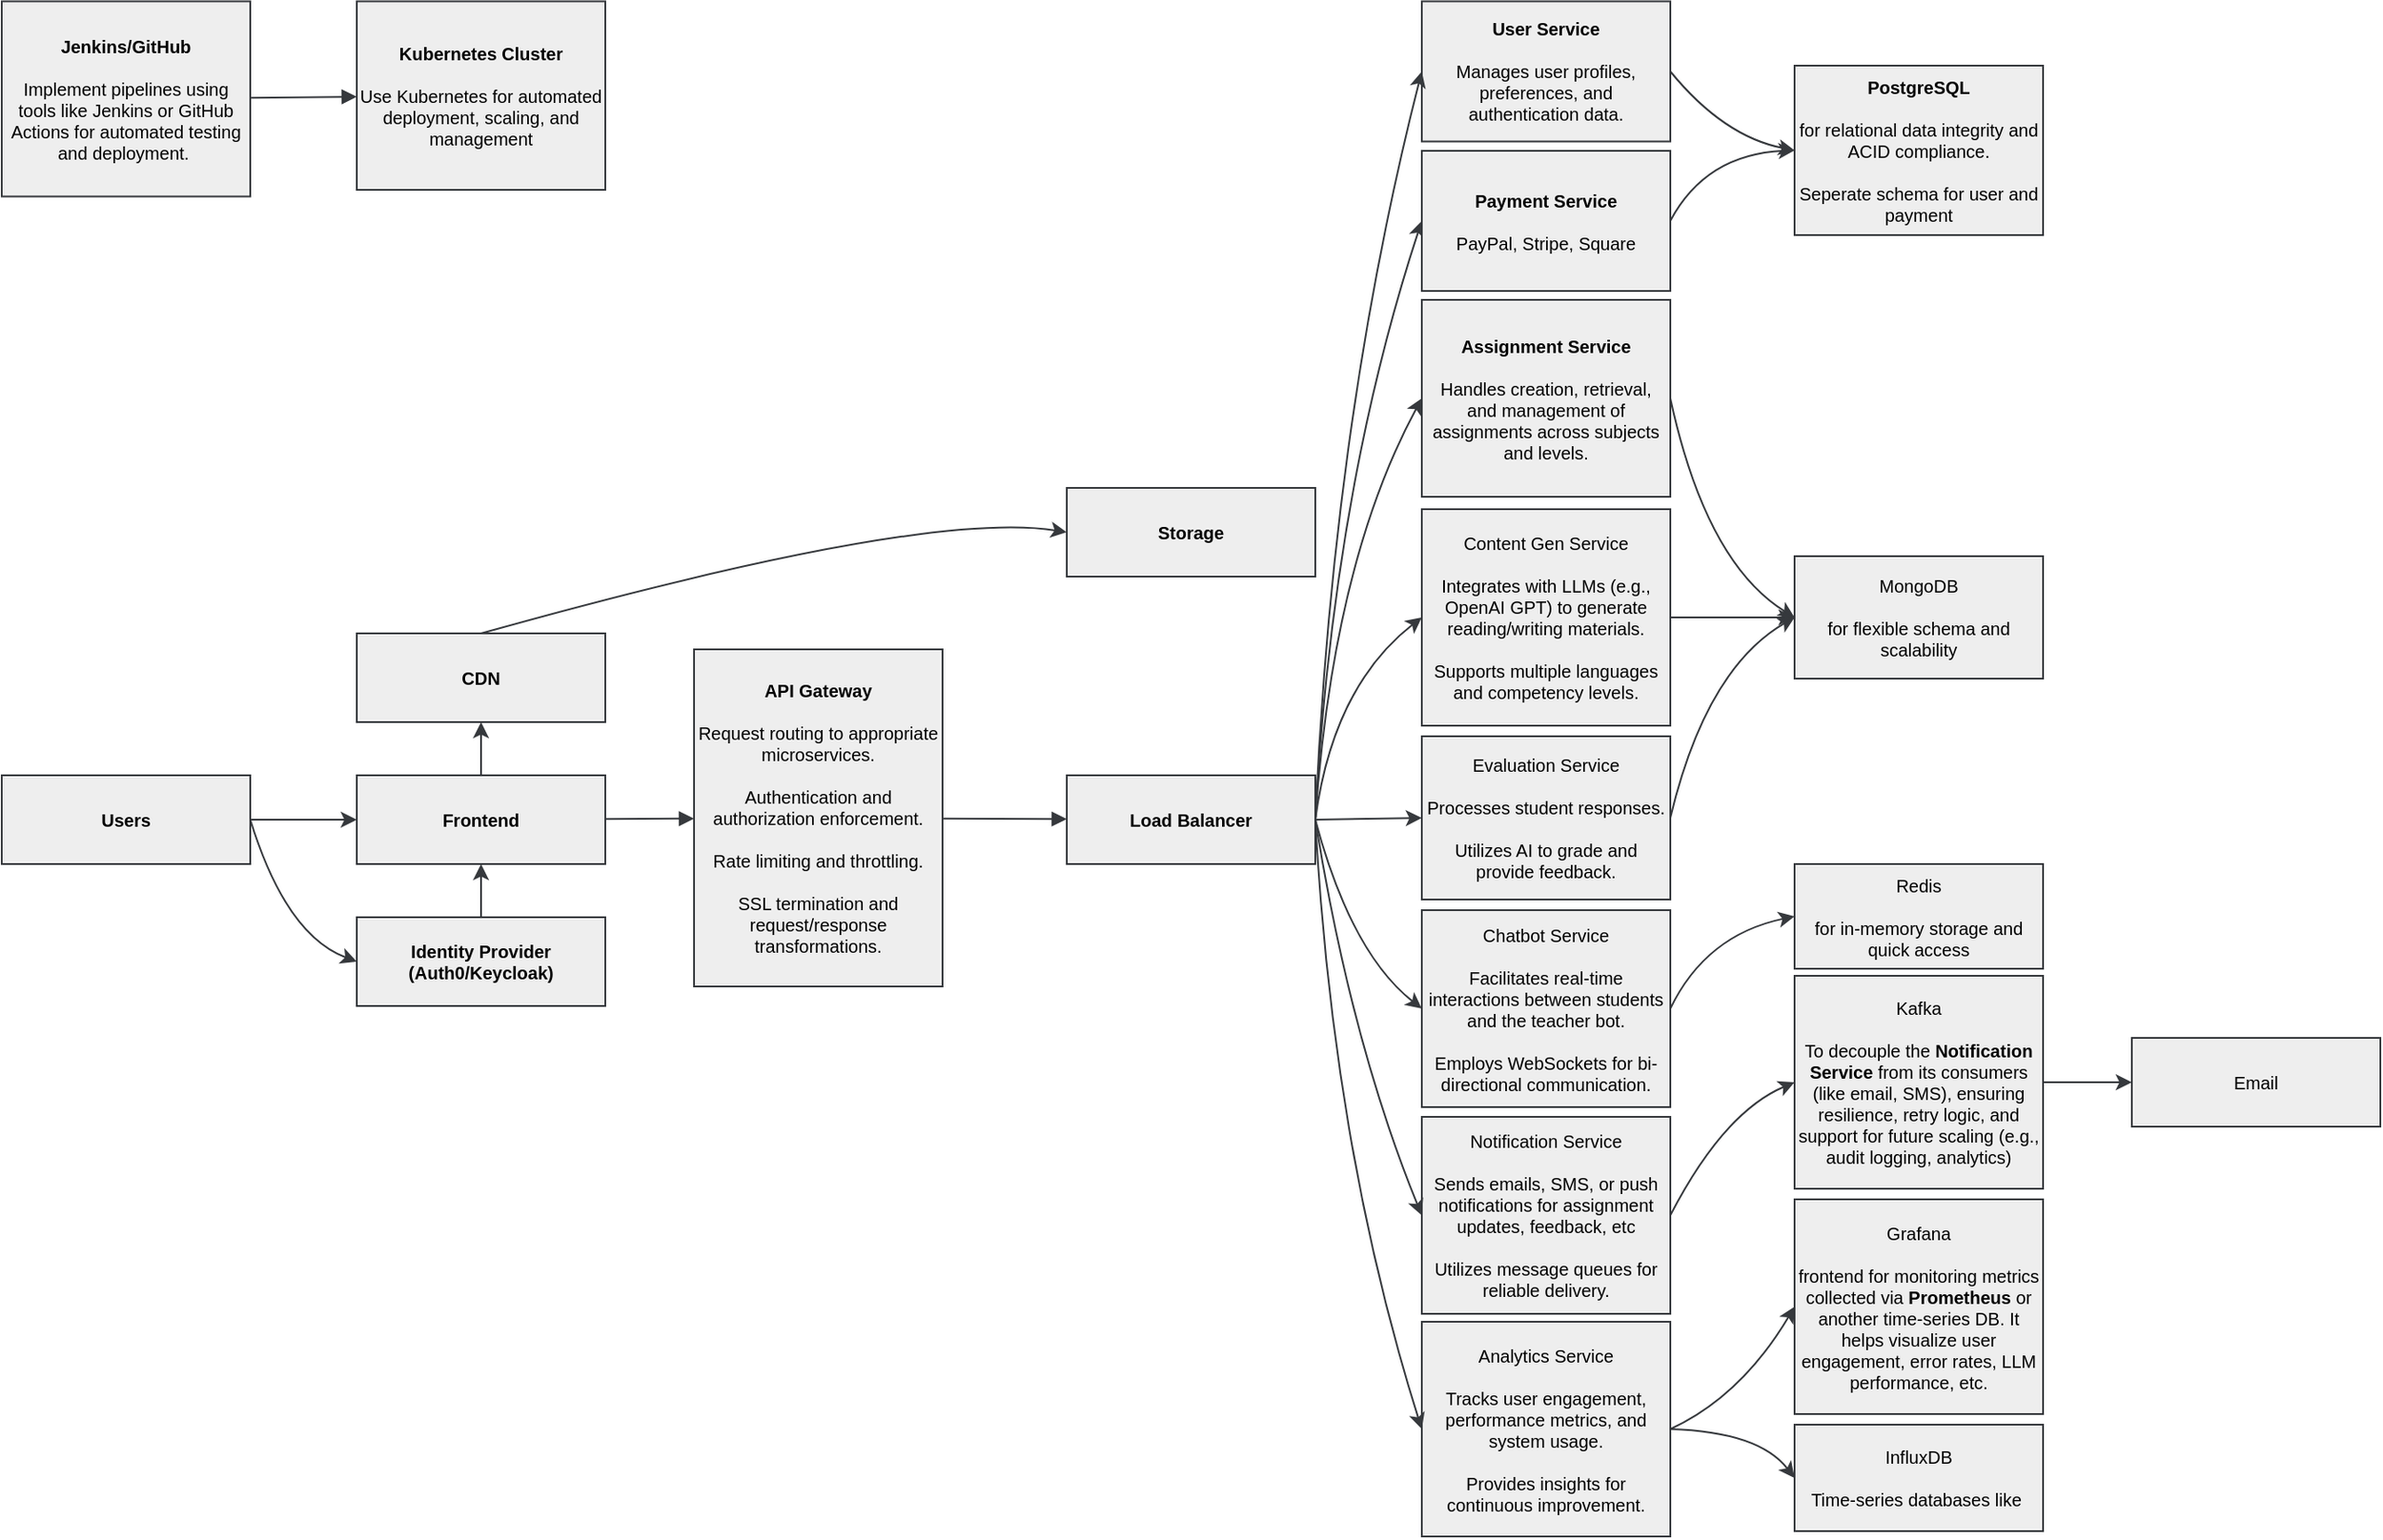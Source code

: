 <mxfile>
    <diagram name="X-University" id="0">
        <mxGraphModel dx="2230" dy="2246" grid="1" gridSize="10" guides="1" tooltips="1" connect="1" arrows="1" fold="1" page="1" pageScale="1" pageWidth="1600" pageHeight="1200" background="#ffffff" math="0" shadow="0">
            <root>
                <mxCell id="0"/>
                <mxCell id="1" parent="0"/>
                <mxCell id="124" style="edgeStyle=none;html=1;exitX=1;exitY=0.5;exitDx=0;exitDy=0;entryX=0;entryY=0.5;entryDx=0;entryDy=0;fontSize=10;fontFamily=Helvetica;strokeColor=#36393d;fillColor=#eeeeee;rounded=0;align=center;verticalAlign=middle;fontColor=default;labelBackgroundColor=default;endArrow=classic;curved=1;" parent="1" source="2" target="123" edge="1">
                    <mxGeometry relative="1" as="geometry">
                        <Array as="points">
                            <mxPoint x="160" y="290"/>
                        </Array>
                    </mxGeometry>
                </mxCell>
                <mxCell id="127" style="edgeStyle=none;html=1;exitX=1;exitY=0.5;exitDx=0;exitDy=0;entryX=0;entryY=0.5;entryDx=0;entryDy=0;fontSize=10;fontFamily=Helvetica;strokeColor=#36393d;fillColor=#eeeeee;" parent="1" source="2" target="3" edge="1">
                    <mxGeometry relative="1" as="geometry"/>
                </mxCell>
                <mxCell id="2" value="&lt;b&gt;Users&lt;/b&gt;" style="shape=rectangle;whiteSpace=wrap;html=1;fontSize=10;fontFamily=Helvetica;strokeColor=#36393d;fillColor=#eeeeee;" parent="1" vertex="1">
                    <mxGeometry y="200" width="140" height="50" as="geometry"/>
                </mxCell>
                <mxCell id="128" style="edgeStyle=none;html=1;exitX=0.5;exitY=0;exitDx=0;exitDy=0;entryX=0.5;entryY=1;entryDx=0;entryDy=0;fontSize=10;fontFamily=Helvetica;strokeColor=#36393d;fillColor=#eeeeee;fontStyle=1" parent="1" source="3" target="121" edge="1">
                    <mxGeometry relative="1" as="geometry"/>
                </mxCell>
                <mxCell id="3" value="Frontend" style="shape=rectangle;whiteSpace=wrap;html=1;fontSize=10;fontFamily=Helvetica;strokeColor=#36393d;fillColor=#eeeeee;fontStyle=1" parent="1" vertex="1">
                    <mxGeometry x="200" y="200" width="140" height="50" as="geometry"/>
                </mxCell>
                <mxCell id="4" value="&lt;b&gt;API Gateway&lt;/b&gt;&lt;div&gt;&lt;span style=&quot;text-align: start; caret-color: light-dark(rgb(0, 0, 0), rgb(237, 237, 237)); background-color: transparent;&quot;&gt;&lt;br&gt;&lt;/span&gt;&lt;/div&gt;&lt;div&gt;&lt;span style=&quot;text-align: start; caret-color: light-dark(rgb(0, 0, 0), rgb(237, 237, 237)); background-color: transparent;&quot;&gt;Request routing to appropriate microservices.&lt;/span&gt;&lt;/div&gt;&lt;div&gt;&lt;span style=&quot;text-align: start; caret-color: light-dark(rgb(0, 0, 0), rgb(237, 237, 237)); background-color: transparent;&quot;&gt;&lt;br&gt;&lt;/span&gt;&lt;/div&gt;&lt;div&gt;&lt;span style=&quot;text-align: start; caret-color: light-dark(rgb(0, 0, 0), rgb(237, 237, 237)); background-color: transparent;&quot;&gt;Authentication and authorization enforcement.&lt;/span&gt;&lt;/div&gt;&lt;div&gt;&lt;span style=&quot;text-align: start; caret-color: light-dark(rgb(0, 0, 0), rgb(237, 237, 237)); background-color: transparent;&quot;&gt;&lt;br&gt;&lt;/span&gt;&lt;/div&gt;&lt;div&gt;&lt;span style=&quot;text-align: start; caret-color: light-dark(rgb(0, 0, 0), rgb(237, 237, 237)); background-color: transparent;&quot;&gt;Rate limiting and throttling.&lt;/span&gt;&lt;/div&gt;&lt;div&gt;&lt;span style=&quot;background-color: transparent; caret-color: light-dark(rgb(0, 0, 0), rgb(237, 237, 237)); text-align: start;&quot;&gt;&lt;br&gt;&lt;/span&gt;&lt;/div&gt;&lt;div&gt;&lt;span style=&quot;background-color: transparent; caret-color: light-dark(rgb(0, 0, 0), rgb(237, 237, 237)); text-align: start;&quot;&gt;SSL termination and request/response transformations.&lt;/span&gt;&lt;/div&gt;" style="shape=rectangle;whiteSpace=wrap;html=1;fontSize=10;fontFamily=Helvetica;strokeColor=#36393d;fillColor=#eeeeee;" parent="1" vertex="1">
                    <mxGeometry x="390" y="129" width="140" height="190" as="geometry"/>
                </mxCell>
                <mxCell id="134" style="edgeStyle=none;html=1;exitX=1;exitY=0.5;exitDx=0;exitDy=0;entryX=0;entryY=0.5;entryDx=0;entryDy=0;rounded=0;strokeColor=#36393d;align=center;verticalAlign=middle;fontFamily=Helvetica;fontSize=10;fontColor=default;labelBackgroundColor=default;endArrow=classic;curved=1;fillColor=#eeeeee;" edge="1" parent="1" source="5" target="131">
                    <mxGeometry relative="1" as="geometry">
                        <Array as="points">
                            <mxPoint x="750" y="40"/>
                        </Array>
                    </mxGeometry>
                </mxCell>
                <mxCell id="5" value="Load Balancer" style="shape=rectangle;whiteSpace=wrap;html=1;fontSize=10;fontFamily=Helvetica;strokeColor=#36393d;fillColor=#eeeeee;fontStyle=1" parent="1" vertex="1">
                    <mxGeometry x="600" y="200" width="140" height="50" as="geometry"/>
                </mxCell>
                <mxCell id="6" value="&lt;b&gt;User Service&lt;/b&gt;&lt;div&gt;&lt;br&gt;&lt;/div&gt;&lt;div&gt;&lt;span style=&quot;caret-color: rgb(0, 0, 0); color: rgb(0, 0, 0); text-align: start;&quot; class=&quot;relative -mx-px my-[-0.2rem] rounded px-px py-[0.2rem] transition-colors duration-100 ease-in-out&quot;&gt;Manages user profiles, preferences, and authentication data.&lt;/span&gt;&lt;/div&gt;" style="shape=rectangle;whiteSpace=wrap;html=1;fontSize=10;fontFamily=Helvetica;strokeColor=#36393d;fillColor=#eeeeee;" parent="1" vertex="1">
                    <mxGeometry x="800" y="-236.25" width="140" height="79" as="geometry"/>
                </mxCell>
                <mxCell id="7" value="&lt;b&gt;Assignment Service&lt;/b&gt;&lt;div&gt;&lt;br&gt;&lt;/div&gt;&lt;div&gt;&lt;span style=&quot;caret-color: rgb(0, 0, 0); color: rgb(0, 0, 0); text-align: start;&quot; class=&quot;relative -mx-px my-[-0.2rem] rounded px-px py-[0.2rem] transition-colors duration-100 ease-in-out&quot;&gt;Handles creation, retrieval, and management of assignments across subjects and levels.&lt;/span&gt;&lt;/div&gt;" style="shape=rectangle;whiteSpace=wrap;html=1;fontSize=10;fontFamily=Helvetica;strokeColor=#36393d;fillColor=#eeeeee;" parent="1" vertex="1">
                    <mxGeometry x="800" y="-68" width="140" height="111" as="geometry"/>
                </mxCell>
                <mxCell id="8" value="Content Gen Service&lt;div&gt;&lt;span style=&quot;caret-color: light-dark(rgb(0, 0, 0), rgb(237, 237, 237)); background-color: transparent;&quot;&gt;&lt;br&gt;&lt;/span&gt;&lt;/div&gt;&lt;div&gt;&lt;span style=&quot;caret-color: light-dark(rgb(0, 0, 0), rgb(237, 237, 237)); background-color: transparent;&quot;&gt;Integrates with LLMs (e.g., OpenAI GPT) to generate reading/writing materials.&lt;/span&gt;&lt;/div&gt;&lt;div&gt;&lt;span style=&quot;caret-color: light-dark(rgb(0, 0, 0), rgb(237, 237, 237)); background-color: transparent;&quot;&gt;&lt;br&gt;&lt;/span&gt;&lt;/div&gt;&lt;div&gt;&lt;span style=&quot;caret-color: light-dark(rgb(0, 0, 0), rgb(237, 237, 237)); background-color: transparent;&quot;&gt;Supports multiple languages and competency levels.&lt;/span&gt;&lt;/div&gt;" style="shape=rectangle;whiteSpace=wrap;html=1;fontSize=10;fontFamily=Helvetica;strokeColor=#36393d;fillColor=#eeeeee;" parent="1" vertex="1">
                    <mxGeometry x="800" y="50" width="140" height="122" as="geometry"/>
                </mxCell>
                <mxCell id="9" value="Evaluation Service&lt;div&gt;&lt;span style=&quot;caret-color: light-dark(rgb(0, 0, 0), rgb(237, 237, 237)); background-color: transparent;&quot;&gt;&lt;br&gt;&lt;/span&gt;&lt;/div&gt;&lt;div&gt;&lt;span style=&quot;caret-color: light-dark(rgb(0, 0, 0), rgb(237, 237, 237)); background-color: transparent;&quot;&gt;Processes student responses.&lt;/span&gt;&lt;/div&gt;&lt;div&gt;&lt;span style=&quot;caret-color: light-dark(rgb(0, 0, 0), rgb(237, 237, 237)); background-color: transparent;&quot;&gt;&lt;br&gt;&lt;/span&gt;&lt;/div&gt;&lt;div&gt;&lt;span style=&quot;caret-color: light-dark(rgb(0, 0, 0), rgb(237, 237, 237)); background-color: transparent;&quot;&gt;Utilizes AI to grade and provide feedback.&lt;/span&gt;&lt;/div&gt;" style="shape=rectangle;whiteSpace=wrap;html=1;fontSize=10;fontFamily=Helvetica;strokeColor=#36393d;fillColor=#eeeeee;" parent="1" vertex="1">
                    <mxGeometry x="800" y="178" width="140" height="92" as="geometry"/>
                </mxCell>
                <mxCell id="10" value="Chatbot Service&lt;div&gt;&lt;span style=&quot;caret-color: light-dark(rgb(0, 0, 0), rgb(237, 237, 237)); background-color: transparent;&quot;&gt;&lt;br&gt;&lt;/span&gt;&lt;/div&gt;&lt;div&gt;&lt;span style=&quot;caret-color: light-dark(rgb(0, 0, 0), rgb(237, 237, 237)); background-color: transparent;&quot;&gt;Facilitates real-time interactions between students and the teacher bot.&lt;/span&gt;&lt;/div&gt;&lt;div&gt;&lt;span style=&quot;caret-color: light-dark(rgb(0, 0, 0), rgb(237, 237, 237)); background-color: transparent;&quot;&gt;&lt;br&gt;&lt;/span&gt;&lt;/div&gt;&lt;div&gt;&lt;span style=&quot;caret-color: light-dark(rgb(0, 0, 0), rgb(237, 237, 237)); background-color: transparent;&quot;&gt;Employs WebSockets for bi-directional communication.&lt;/span&gt;&lt;/div&gt;" style="shape=rectangle;whiteSpace=wrap;html=1;fontSize=10;fontFamily=Helvetica;strokeColor=#36393d;fillColor=#eeeeee;" parent="1" vertex="1">
                    <mxGeometry x="800" y="276" width="140" height="111" as="geometry"/>
                </mxCell>
                <mxCell id="11" value="Notification Service&lt;div&gt;&lt;span style=&quot;caret-color: light-dark(rgb(0, 0, 0), rgb(237, 237, 237)); background-color: transparent;&quot;&gt;&lt;br&gt;&lt;/span&gt;&lt;/div&gt;&lt;div&gt;&lt;span style=&quot;caret-color: light-dark(rgb(0, 0, 0), rgb(237, 237, 237)); background-color: transparent;&quot;&gt;Sends emails, SMS, or push notifications for assignment updates, feedback, etc&lt;/span&gt;&lt;/div&gt;&lt;div&gt;&lt;span style=&quot;background-color: transparent; caret-color: light-dark(rgb(0, 0, 0), rgb(237, 237, 237));&quot;&gt;&lt;br&gt;&lt;/span&gt;&lt;/div&gt;&lt;div&gt;&lt;span style=&quot;background-color: transparent; caret-color: light-dark(rgb(0, 0, 0), rgb(237, 237, 237));&quot;&gt;Utilizes message queues for reliable delivery.&lt;/span&gt;&lt;/div&gt;" style="shape=rectangle;whiteSpace=wrap;html=1;fontSize=10;fontFamily=Helvetica;strokeColor=#36393d;fillColor=#eeeeee;" parent="1" vertex="1">
                    <mxGeometry x="800" y="392.5" width="140" height="111" as="geometry"/>
                </mxCell>
                <mxCell id="12" value="Analytics Service&lt;div&gt;&lt;span style=&quot;caret-color: light-dark(rgb(0, 0, 0), rgb(237, 237, 237)); background-color: transparent;&quot;&gt;&lt;br&gt;&lt;/span&gt;&lt;/div&gt;&lt;div&gt;&lt;span style=&quot;caret-color: light-dark(rgb(0, 0, 0), rgb(237, 237, 237)); background-color: transparent;&quot;&gt;Tracks user engagement, performance metrics, and system usage.&lt;/span&gt;&lt;/div&gt;&lt;div&gt;&lt;span style=&quot;caret-color: light-dark(rgb(0, 0, 0), rgb(237, 237, 237)); background-color: transparent;&quot;&gt;&lt;br&gt;&lt;/span&gt;&lt;/div&gt;&lt;div&gt;&lt;span style=&quot;caret-color: light-dark(rgb(0, 0, 0), rgb(237, 237, 237)); background-color: transparent;&quot;&gt;Provides insights for continuous improvement.&lt;/span&gt;&lt;/div&gt;" style="shape=rectangle;whiteSpace=wrap;html=1;fontSize=10;fontFamily=Helvetica;strokeColor=#36393d;fillColor=#eeeeee;" parent="1" vertex="1">
                    <mxGeometry x="800" y="508" width="140" height="121" as="geometry"/>
                </mxCell>
                <mxCell id="13" value="&lt;b&gt;PostgreSQL&lt;/b&gt;&lt;div&gt;&lt;br&gt;&lt;/div&gt;&lt;div&gt;&lt;span style=&quot;caret-color: rgb(0, 0, 0); color: rgb(0, 0, 0); text-align: start;&quot;&gt;for relational data integrity and ACID compliance.&lt;/span&gt;&lt;/div&gt;&lt;div&gt;&lt;span style=&quot;caret-color: rgb(0, 0, 0); color: rgb(0, 0, 0); text-align: start;&quot;&gt;&lt;br&gt;&lt;/span&gt;&lt;/div&gt;&lt;div&gt;&lt;span style=&quot;caret-color: rgb(0, 0, 0); color: rgb(0, 0, 0); text-align: start;&quot;&gt;Seperate schema for user and payment&lt;/span&gt;&lt;/div&gt;" style="shape=rectangle;whiteSpace=wrap;html=1;fontSize=10;fontFamily=Helvetica;strokeColor=#36393d;fillColor=#eeeeee;" parent="1" vertex="1">
                    <mxGeometry x="1010" y="-200" width="140" height="95.5" as="geometry"/>
                </mxCell>
                <mxCell id="14" value="MongoDB&lt;div&gt;&lt;br&gt;&lt;/div&gt;&lt;div&gt;&lt;span style=&quot;caret-color: rgb(0, 0, 0); color: rgb(0, 0, 0); text-align: start;&quot;&gt;for flexible schema and scalability&lt;/span&gt;&lt;/div&gt;" style="shape=rectangle;whiteSpace=wrap;html=1;fontSize=10;fontFamily=Helvetica;strokeColor=#36393d;fillColor=#eeeeee;" parent="1" vertex="1">
                    <mxGeometry x="1010" y="76.5" width="140" height="69" as="geometry"/>
                </mxCell>
                <mxCell id="15" value="Redis&lt;div&gt;&lt;span style=&quot;caret-color: rgb(0, 0, 0); color: rgb(0, 0, 0); text-align: start;&quot; class=&quot;relative -mx-px my-[-0.2rem] rounded px-px py-[0.2rem] transition-colors duration-100 ease-in-out&quot;&gt;&lt;br&gt;&lt;/span&gt;&lt;/div&gt;&lt;div&gt;&lt;span style=&quot;caret-color: rgb(0, 0, 0); color: rgb(0, 0, 0); text-align: start;&quot; class=&quot;relative -mx-px my-[-0.2rem] rounded px-px py-[0.2rem] transition-colors duration-100 ease-in-out&quot;&gt;for in-memory storage and quick access&lt;/span&gt;&lt;/div&gt;" style="shape=rectangle;whiteSpace=wrap;html=1;fontSize=10;fontFamily=Helvetica;strokeColor=#36393d;fillColor=#eeeeee;" parent="1" vertex="1">
                    <mxGeometry x="1010" y="250" width="140" height="59" as="geometry"/>
                </mxCell>
                <mxCell id="16" value="InfluxDB&lt;div&gt;&lt;br&gt;&lt;/div&gt;&lt;div&gt;&lt;span style=&quot;caret-color: rgb(0, 0, 0); color: rgb(0, 0, 0); text-align: start;&quot; class=&quot;relative -mx-px my-[-0.2rem] rounded px-px py-[0.2rem] transition-colors duration-100 ease-in-out&quot;&gt;Time-series databases like&lt;span class=&quot;Apple-converted-space&quot;&gt;&amp;nbsp;&lt;/span&gt;&lt;/span&gt;&lt;/div&gt;" style="shape=rectangle;whiteSpace=wrap;html=1;fontSize=10;fontFamily=Helvetica;strokeColor=#36393d;fillColor=#eeeeee;" parent="1" vertex="1">
                    <mxGeometry x="1010" y="566" width="140" height="60" as="geometry"/>
                </mxCell>
                <mxCell id="17" value="Kafka&lt;div&gt;&lt;br&gt;&lt;/div&gt;&lt;div&gt;&lt;span style=&quot;caret-color: rgb(0, 0, 0); color: rgb(0, 0, 0); text-align: start;&quot;&gt;To decouple the&lt;span class=&quot;Apple-converted-space&quot;&gt;&amp;nbsp;&lt;/span&gt;&lt;/span&gt;&lt;strong style=&quot;caret-color: rgb(0, 0, 0); color: rgb(0, 0, 0); text-align: start;&quot; data-end=&quot;100&quot; data-start=&quot;76&quot;&gt;Notification Service&lt;/strong&gt;&lt;span style=&quot;caret-color: rgb(0, 0, 0); color: rgb(0, 0, 0); text-align: start;&quot;&gt;&lt;span class=&quot;Apple-converted-space&quot;&gt;&amp;nbsp;&lt;/span&gt;from its consumers (like email, SMS), ensuring resilience, retry logic, and support for future scaling (e.g., audit logging, analytics)&lt;/span&gt;&lt;/div&gt;" style="shape=rectangle;whiteSpace=wrap;html=1;fontSize=10;fontFamily=Helvetica;strokeColor=#36393d;fillColor=#eeeeee;" parent="1" vertex="1">
                    <mxGeometry x="1010" y="313" width="140" height="120" as="geometry"/>
                </mxCell>
                <mxCell id="18" value="Email" style="shape=rectangle;whiteSpace=wrap;html=1;fontSize=10;fontFamily=Helvetica;strokeColor=#36393d;fillColor=#eeeeee;" parent="1" vertex="1">
                    <mxGeometry x="1200" y="348" width="140" height="50" as="geometry"/>
                </mxCell>
                <mxCell id="19" value="Grafana&lt;div&gt;&lt;br&gt;&lt;/div&gt;&lt;div&gt;&lt;span style=&quot;caret-color: rgb(0, 0, 0); color: rgb(0, 0, 0); text-align: start;&quot;&gt;frontend for monitoring metrics collected via&lt;span class=&quot;Apple-converted-space&quot;&gt;&amp;nbsp;&lt;/span&gt;&lt;/span&gt;&lt;strong style=&quot;caret-color: rgb(0, 0, 0); color: rgb(0, 0, 0); text-align: start;&quot; data-end=&quot;476&quot; data-start=&quot;462&quot;&gt;Prometheus&lt;/strong&gt;&lt;span style=&quot;caret-color: rgb(0, 0, 0); color: rgb(0, 0, 0); text-align: start;&quot;&gt;&lt;span class=&quot;Apple-converted-space&quot;&gt;&amp;nbsp;&lt;/span&gt;or another time-series DB. It helps visualize user engagement, error rates, LLM performance, etc.&lt;/span&gt;&lt;/div&gt;" style="shape=rectangle;whiteSpace=wrap;html=1;fontSize=10;fontFamily=Helvetica;strokeColor=#36393d;fillColor=#eeeeee;" parent="1" vertex="1">
                    <mxGeometry x="1010" y="439" width="140" height="121" as="geometry"/>
                </mxCell>
                <mxCell id="20" value="&lt;b&gt;Jenkins/GitHub&lt;/b&gt;&lt;div&gt;&lt;br&gt;&lt;/div&gt;&lt;div&gt;&lt;span style=&quot;caret-color: rgb(0, 0, 0); color: rgb(0, 0, 0); text-align: start;&quot; class=&quot;relative -mx-px my-[-0.2rem] rounded px-px py-[0.2rem] transition-colors duration-100 ease-in-out&quot;&gt;Implement pipelines using tools like Jenkins or GitHub Actions for automated testing and deployment.&lt;/span&gt;&lt;span style=&quot;caret-color: rgb(0, 0, 0); color: rgb(0, 0, 0); text-align: start;&quot;&gt;&lt;span class=&quot;Apple-converted-space&quot;&gt;&amp;nbsp;&lt;/span&gt;​&lt;/span&gt;&lt;/div&gt;" style="shape=rectangle;whiteSpace=wrap;html=1;fontSize=10;fontFamily=Helvetica;strokeColor=#36393d;fillColor=#eeeeee;" parent="1" vertex="1">
                    <mxGeometry y="-236.25" width="140" height="110" as="geometry"/>
                </mxCell>
                <mxCell id="21" value="&lt;b&gt;Kubernetes Cluster&lt;/b&gt;&lt;div&gt;&lt;br&gt;&lt;/div&gt;&lt;div&gt;&lt;span style=&quot;caret-color: rgb(0, 0, 0); color: rgb(0, 0, 0); text-align: start;&quot;&gt;Use Kubernetes for automated deployment, scaling, and management&lt;/span&gt;&lt;/div&gt;" style="shape=rectangle;whiteSpace=wrap;html=1;fontSize=10;fontFamily=Helvetica;strokeColor=#36393d;fillColor=#eeeeee;" parent="1" vertex="1">
                    <mxGeometry x="200" y="-236.25" width="140" height="106.25" as="geometry"/>
                </mxCell>
                <mxCell id="101" style="endArrow=block;html=1;fontSize=10;fontFamily=Helvetica;strokeColor=#36393d;fillColor=#eeeeee;" parent="1" source="3" target="4" edge="1">
                    <mxGeometry relative="1" as="geometry"/>
                </mxCell>
                <mxCell id="102" style="endArrow=block;html=1;fontSize=10;fontFamily=Helvetica;strokeColor=#36393d;fillColor=#eeeeee;" parent="1" source="4" target="5" edge="1">
                    <mxGeometry relative="1" as="geometry"/>
                </mxCell>
                <mxCell id="103" style="endArrow=classic;html=1;entryX=0;entryY=0.5;entryDx=0;entryDy=0;exitX=1;exitY=0.5;exitDx=0;exitDy=0;fontSize=10;fontFamily=Helvetica;strokeColor=#36393d;fillColor=#eeeeee;rounded=0;align=center;verticalAlign=middle;fontColor=default;labelBackgroundColor=default;curved=1;" parent="1" source="5" target="6" edge="1">
                    <mxGeometry relative="1" as="geometry">
                        <Array as="points">
                            <mxPoint x="750"/>
                        </Array>
                    </mxGeometry>
                </mxCell>
                <mxCell id="104" style="endArrow=classic;html=1;entryX=0;entryY=0.5;entryDx=0;entryDy=0;exitX=1;exitY=0.5;exitDx=0;exitDy=0;fontSize=10;fontFamily=Helvetica;strokeColor=#36393d;fillColor=#eeeeee;rounded=0;align=center;verticalAlign=middle;fontColor=default;labelBackgroundColor=default;curved=1;" parent="1" source="5" target="7" edge="1">
                    <mxGeometry relative="1" as="geometry">
                        <mxPoint x="740" y="220" as="sourcePoint"/>
                        <Array as="points">
                            <mxPoint x="750" y="80"/>
                        </Array>
                    </mxGeometry>
                </mxCell>
                <mxCell id="105" style="endArrow=classic;html=1;entryX=0;entryY=0.5;entryDx=0;entryDy=0;exitX=1;exitY=0.5;exitDx=0;exitDy=0;fontSize=10;fontFamily=Helvetica;strokeColor=#36393d;fillColor=#eeeeee;rounded=0;align=center;verticalAlign=middle;fontColor=default;labelBackgroundColor=default;curved=1;" parent="1" source="5" target="8" edge="1">
                    <mxGeometry relative="1" as="geometry">
                        <Array as="points">
                            <mxPoint x="750" y="150"/>
                        </Array>
                    </mxGeometry>
                </mxCell>
                <mxCell id="106" style="endArrow=classic;html=1;entryX=0;entryY=0.5;entryDx=0;entryDy=0;exitX=1;exitY=0.5;exitDx=0;exitDy=0;fontSize=10;fontFamily=Helvetica;strokeColor=#36393d;fillColor=#eeeeee;rounded=0;align=center;verticalAlign=middle;fontColor=default;labelBackgroundColor=default;curved=1;" parent="1" source="5" target="9" edge="1">
                    <mxGeometry relative="1" as="geometry"/>
                </mxCell>
                <mxCell id="107" style="endArrow=classic;html=1;entryX=0;entryY=0.5;entryDx=0;entryDy=0;exitX=1;exitY=0.5;exitDx=0;exitDy=0;fontSize=10;fontFamily=Helvetica;strokeColor=#36393d;fillColor=#eeeeee;rounded=0;align=center;verticalAlign=middle;fontColor=default;labelBackgroundColor=default;curved=1;" parent="1" source="5" target="10" edge="1">
                    <mxGeometry relative="1" as="geometry">
                        <Array as="points">
                            <mxPoint x="760" y="300"/>
                        </Array>
                    </mxGeometry>
                </mxCell>
                <mxCell id="108" style="endArrow=classic;html=1;entryX=0;entryY=0.5;entryDx=0;entryDy=0;exitX=1;exitY=0.5;exitDx=0;exitDy=0;fontSize=10;fontFamily=Helvetica;strokeColor=#36393d;fillColor=#eeeeee;rounded=0;align=center;verticalAlign=middle;fontColor=default;labelBackgroundColor=default;curved=1;" parent="1" source="5" target="11" edge="1">
                    <mxGeometry relative="1" as="geometry">
                        <Array as="points">
                            <mxPoint x="760" y="350"/>
                        </Array>
                    </mxGeometry>
                </mxCell>
                <mxCell id="109" style="endArrow=classic;html=1;entryX=0;entryY=0.5;entryDx=0;entryDy=0;exitX=1;exitY=0.5;exitDx=0;exitDy=0;fontSize=10;fontFamily=Helvetica;strokeColor=#36393d;fillColor=#eeeeee;rounded=0;align=center;verticalAlign=middle;fontColor=default;labelBackgroundColor=default;curved=1;" parent="1" source="5" target="12" edge="1">
                    <mxGeometry relative="1" as="geometry">
                        <Array as="points">
                            <mxPoint x="750" y="410"/>
                        </Array>
                    </mxGeometry>
                </mxCell>
                <mxCell id="110" style="endArrow=classic;html=1;fontSize=10;fontFamily=Helvetica;strokeColor=#36393d;fillColor=#eeeeee;entryX=0;entryY=0.5;entryDx=0;entryDy=0;exitX=1;exitY=0.5;exitDx=0;exitDy=0;rounded=0;align=center;verticalAlign=middle;fontColor=default;labelBackgroundColor=default;curved=1;" parent="1" source="6" target="13" edge="1">
                    <mxGeometry relative="1" as="geometry">
                        <Array as="points">
                            <mxPoint x="970" y="-160"/>
                        </Array>
                    </mxGeometry>
                </mxCell>
                <mxCell id="111" style="endArrow=classic;html=1;exitX=1;exitY=0.5;exitDx=0;exitDy=0;entryX=0;entryY=0.5;entryDx=0;entryDy=0;fontSize=10;fontFamily=Helvetica;strokeColor=#36393d;fillColor=#eeeeee;rounded=0;align=center;verticalAlign=middle;fontColor=default;labelBackgroundColor=default;curved=1;" parent="1" source="7" target="14" edge="1">
                    <mxGeometry relative="1" as="geometry">
                        <Array as="points">
                            <mxPoint x="960" y="80"/>
                        </Array>
                    </mxGeometry>
                </mxCell>
                <mxCell id="112" style="endArrow=classic;html=1;fontSize=10;fontFamily=Helvetica;strokeColor=#36393d;fillColor=#eeeeee;rounded=0;align=center;verticalAlign=middle;fontColor=default;labelBackgroundColor=default;curved=1;" parent="1" source="8" target="14" edge="1">
                    <mxGeometry relative="1" as="geometry"/>
                </mxCell>
                <mxCell id="113" style="endArrow=classic;html=1;entryX=0;entryY=0.5;entryDx=0;entryDy=0;exitX=1;exitY=0.5;exitDx=0;exitDy=0;fontSize=10;fontFamily=Helvetica;strokeColor=#36393d;fillColor=#eeeeee;rounded=0;align=center;verticalAlign=middle;fontColor=default;labelBackgroundColor=default;curved=1;" parent="1" source="9" target="14" edge="1">
                    <mxGeometry relative="1" as="geometry">
                        <Array as="points">
                            <mxPoint x="960" y="140"/>
                        </Array>
                    </mxGeometry>
                </mxCell>
                <mxCell id="114" style="endArrow=classic;html=1;fontSize=10;fontFamily=Helvetica;entryX=0;entryY=0.5;entryDx=0;entryDy=0;exitX=1;exitY=0.5;exitDx=0;exitDy=0;strokeColor=#36393d;fillColor=#eeeeee;rounded=0;align=center;verticalAlign=middle;fontColor=default;labelBackgroundColor=default;curved=1;" parent="1" source="10" target="15" edge="1">
                    <mxGeometry relative="1" as="geometry">
                        <Array as="points">
                            <mxPoint x="960" y="290"/>
                        </Array>
                    </mxGeometry>
                </mxCell>
                <mxCell id="115" style="endArrow=classic;html=1;fontSize=10;fontFamily=Helvetica;entryX=0;entryY=0.5;entryDx=0;entryDy=0;exitX=1;exitY=0.5;exitDx=0;exitDy=0;strokeColor=#36393d;fillColor=#eeeeee;rounded=0;align=center;verticalAlign=middle;fontColor=default;labelBackgroundColor=default;curved=1;" parent="1" source="11" target="17" edge="1">
                    <mxGeometry relative="1" as="geometry">
                        <Array as="points">
                            <mxPoint x="970" y="390"/>
                        </Array>
                    </mxGeometry>
                </mxCell>
                <mxCell id="116" style="endArrow=classic;html=1;entryX=0;entryY=0.5;entryDx=0;entryDy=0;fontSize=10;fontFamily=Helvetica;exitX=1;exitY=0.5;exitDx=0;exitDy=0;strokeColor=#36393d;fillColor=#eeeeee;rounded=0;align=center;verticalAlign=middle;fontColor=default;labelBackgroundColor=default;curved=1;" parent="1" source="17" target="18" edge="1">
                    <mxGeometry relative="1" as="geometry">
                        <mxPoint x="1200" y="392.5" as="targetPoint"/>
                    </mxGeometry>
                </mxCell>
                <mxCell id="117" style="endArrow=classic;html=1;exitX=1;exitY=0.5;exitDx=0;exitDy=0;entryX=0;entryY=0.5;entryDx=0;entryDy=0;fontSize=10;fontFamily=Helvetica;strokeColor=#36393d;fillColor=#eeeeee;rounded=0;align=center;verticalAlign=middle;fontColor=default;labelBackgroundColor=default;curved=1;" parent="1" source="12" target="16" edge="1">
                    <mxGeometry relative="1" as="geometry">
                        <Array as="points">
                            <mxPoint x="990" y="570"/>
                        </Array>
                    </mxGeometry>
                </mxCell>
                <mxCell id="118" style="endArrow=classic;html=1;exitX=1;exitY=0.5;exitDx=0;exitDy=0;entryX=0;entryY=0.5;entryDx=0;entryDy=0;fontSize=10;fontFamily=Helvetica;strokeColor=#36393d;fillColor=#eeeeee;rounded=0;align=center;verticalAlign=middle;fontColor=default;labelBackgroundColor=default;curved=1;" parent="1" source="12" target="19" edge="1">
                    <mxGeometry relative="1" as="geometry">
                        <Array as="points">
                            <mxPoint x="980" y="550"/>
                        </Array>
                    </mxGeometry>
                </mxCell>
                <mxCell id="119" style="endArrow=block;html=1;fontSize=10;fontFamily=Helvetica;strokeColor=#36393d;fillColor=#eeeeee;" parent="1" source="20" target="21" edge="1">
                    <mxGeometry relative="1" as="geometry"/>
                </mxCell>
                <mxCell id="130" style="edgeStyle=none;html=1;exitX=0.5;exitY=0;exitDx=0;exitDy=0;entryX=0;entryY=0.5;entryDx=0;entryDy=0;strokeColor=#36393d;rounded=0;curved=1;fontSize=10;fontFamily=Helvetica;fillColor=#eeeeee;" parent="1" source="121" target="129" edge="1">
                    <mxGeometry relative="1" as="geometry">
                        <Array as="points">
                            <mxPoint x="520" y="50"/>
                        </Array>
                    </mxGeometry>
                </mxCell>
                <mxCell id="121" value="CDN" style="shape=rectangle;whiteSpace=wrap;html=1;fontSize=10;fontFamily=Helvetica;strokeColor=#36393d;fillColor=#eeeeee;fontStyle=1" parent="1" vertex="1">
                    <mxGeometry x="200" y="120" width="140" height="50" as="geometry"/>
                </mxCell>
                <mxCell id="126" style="edgeStyle=none;html=1;exitX=0.5;exitY=0;exitDx=0;exitDy=0;entryX=0.5;entryY=1;entryDx=0;entryDy=0;fontSize=10;fontFamily=Helvetica;strokeColor=#36393d;fillColor=#eeeeee;" parent="1" source="123" target="3" edge="1">
                    <mxGeometry relative="1" as="geometry"/>
                </mxCell>
                <mxCell id="123" value="Identity Provider (Auth0/Keycloak)" style="shape=rectangle;whiteSpace=wrap;html=1;fontSize=10;fontFamily=Helvetica;strokeColor=#36393d;fillColor=#eeeeee;fontStyle=1" parent="1" vertex="1">
                    <mxGeometry x="200" y="280" width="140" height="50" as="geometry"/>
                </mxCell>
                <mxCell id="129" value="Storage" style="shape=rectangle;whiteSpace=wrap;html=1;fontSize=10;fontFamily=Helvetica;strokeColor=#36393d;fillColor=#eeeeee;fontStyle=1" parent="1" vertex="1">
                    <mxGeometry x="600" y="38" width="140" height="50" as="geometry"/>
                </mxCell>
                <mxCell id="132" style="edgeStyle=none;html=1;exitX=1;exitY=0.5;exitDx=0;exitDy=0;entryX=0;entryY=0.5;entryDx=0;entryDy=0;strokeColor=#36393d;fillColor=#eeeeee;rounded=0;align=center;verticalAlign=middle;fontFamily=Helvetica;fontSize=10;fontColor=default;labelBackgroundColor=default;endArrow=classic;curved=1;" parent="1" source="131" target="13" edge="1">
                    <mxGeometry relative="1" as="geometry">
                        <Array as="points">
                            <mxPoint x="960" y="-150"/>
                        </Array>
                    </mxGeometry>
                </mxCell>
                <mxCell id="131" value="&lt;b&gt;Payment Service&lt;/b&gt;&lt;div&gt;&lt;br&gt;&lt;/div&gt;&lt;div&gt;&lt;span style=&quot;caret-color: rgb(0, 0, 0); color: rgb(0, 0, 0); text-align: start;&quot;&gt;&lt;font face=&quot;Helvetica&quot; style=&quot;&quot;&gt;PayPal, Stripe, Square&lt;/font&gt;&lt;/span&gt;&lt;/div&gt;" style="shape=rectangle;whiteSpace=wrap;html=1;fontSize=10;fontFamily=Helvetica;strokeColor=#36393d;fillColor=#eeeeee;" parent="1" vertex="1">
                    <mxGeometry x="800" y="-152" width="140" height="79" as="geometry"/>
                </mxCell>
            </root>
        </mxGraphModel>
    </diagram>
</mxfile>